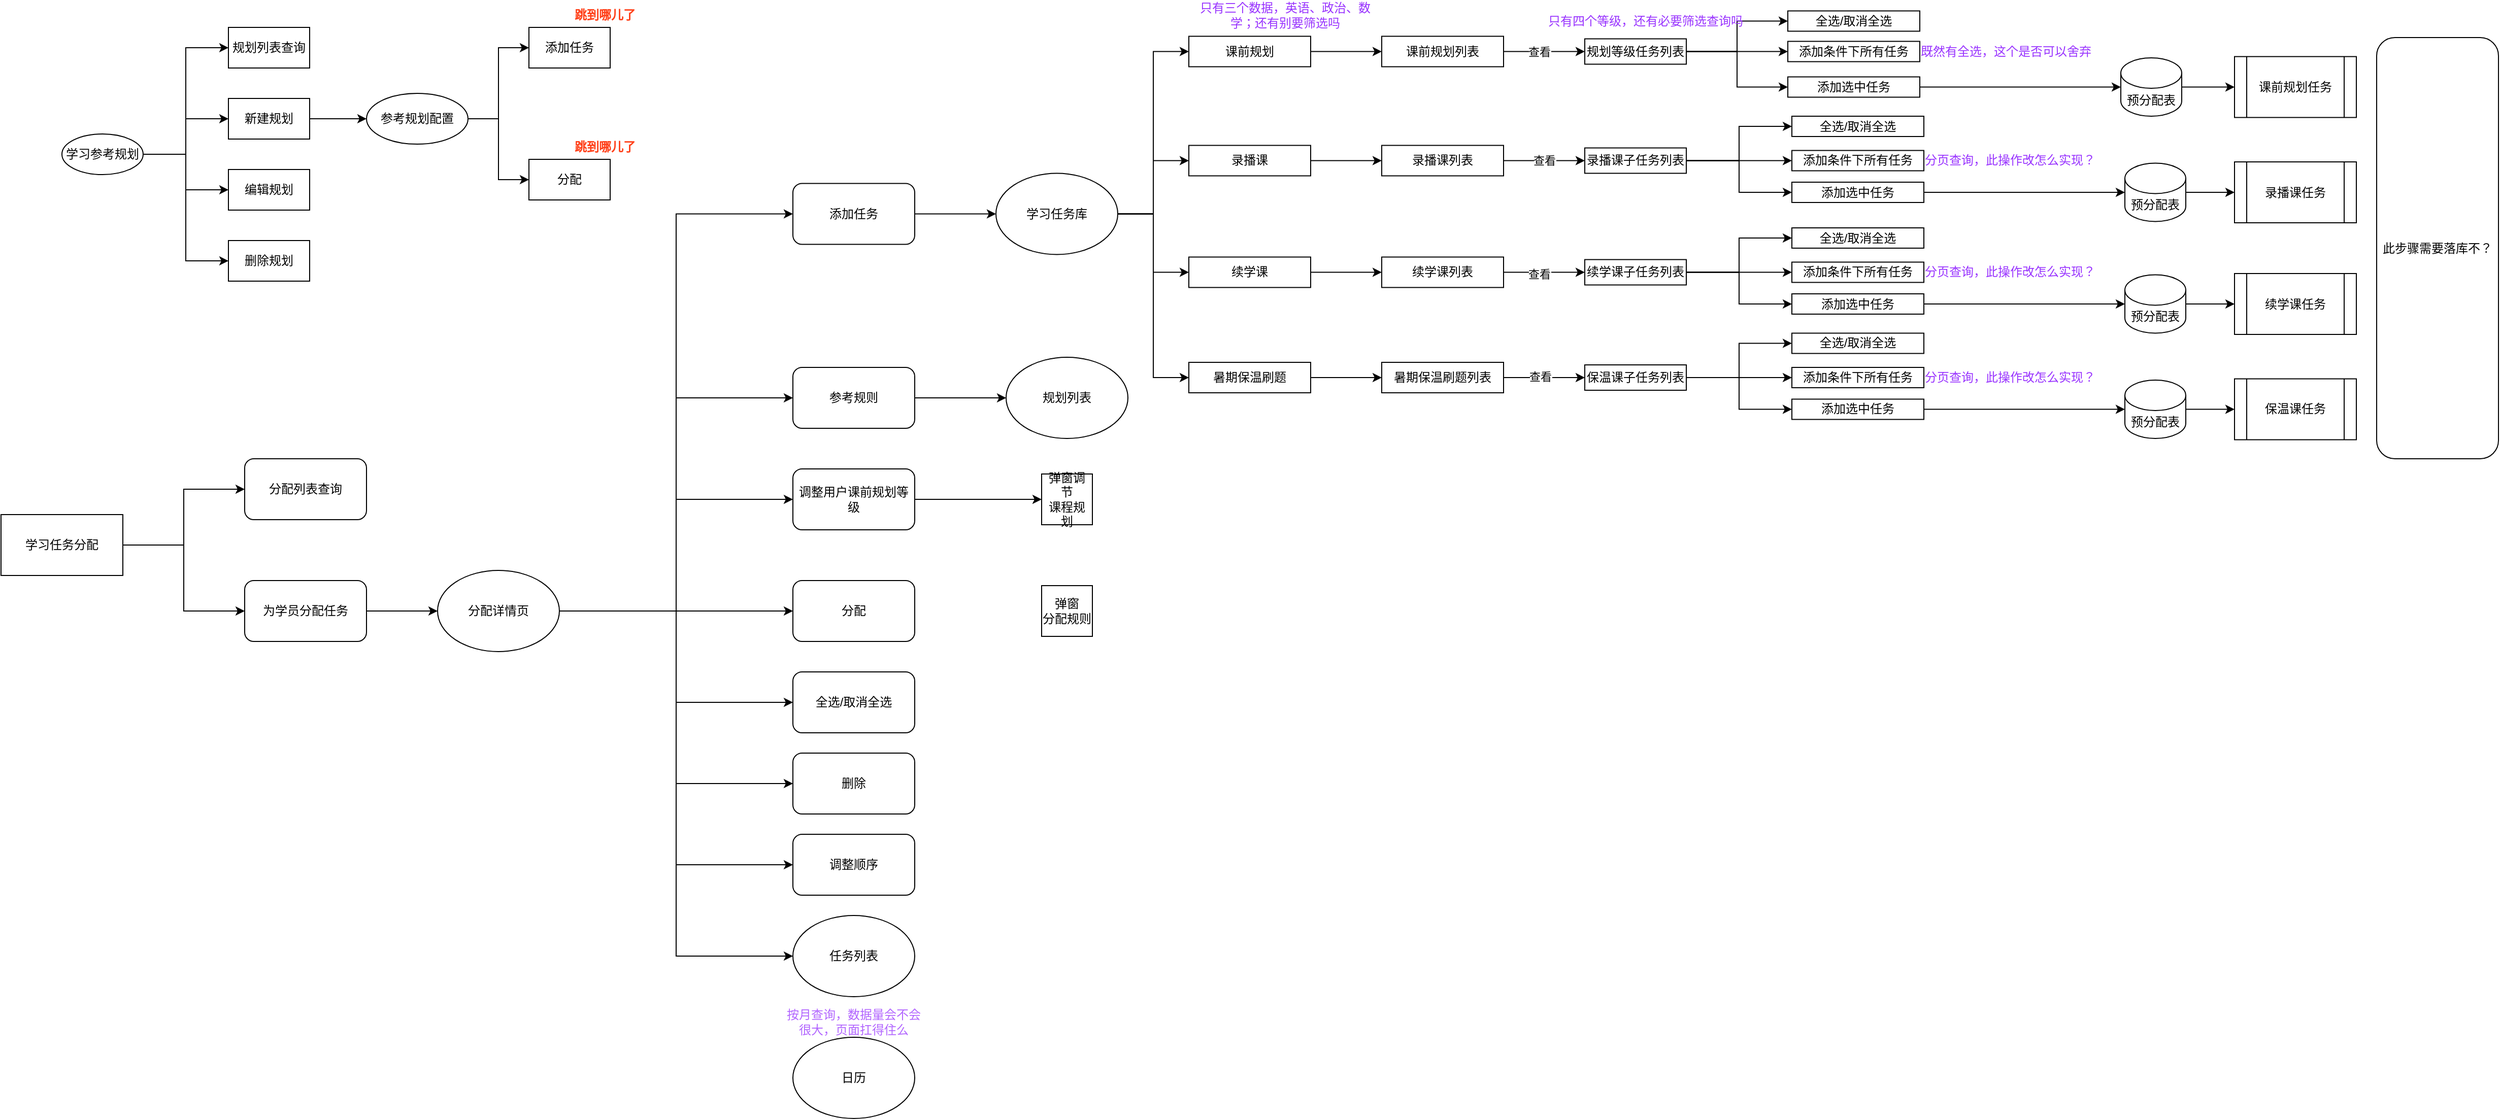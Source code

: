 <mxfile version="24.0.2" type="github">
  <diagram name="第 1 页" id="DTEnMfCUto97bQmpxiS1">
    <mxGraphModel dx="925" dy="468" grid="1" gridSize="10" guides="1" tooltips="1" connect="1" arrows="1" fold="1" page="1" pageScale="1" pageWidth="827" pageHeight="1169" math="0" shadow="0">
      <root>
        <mxCell id="0" />
        <mxCell id="1" parent="0" />
        <mxCell id="Sbyam__u2MsJ9fQgmKF_-19" style="edgeStyle=orthogonalEdgeStyle;rounded=0;orthogonalLoop=1;jettySize=auto;html=1;exitX=1;exitY=0.5;exitDx=0;exitDy=0;entryX=0;entryY=0.5;entryDx=0;entryDy=0;" edge="1" parent="1" source="Sbyam__u2MsJ9fQgmKF_-1" target="Sbyam__u2MsJ9fQgmKF_-4">
          <mxGeometry relative="1" as="geometry" />
        </mxCell>
        <mxCell id="Sbyam__u2MsJ9fQgmKF_-20" style="edgeStyle=orthogonalEdgeStyle;rounded=0;orthogonalLoop=1;jettySize=auto;html=1;exitX=1;exitY=0.5;exitDx=0;exitDy=0;entryX=0;entryY=0.5;entryDx=0;entryDy=0;" edge="1" parent="1" source="Sbyam__u2MsJ9fQgmKF_-1" target="Sbyam__u2MsJ9fQgmKF_-6">
          <mxGeometry relative="1" as="geometry" />
        </mxCell>
        <mxCell id="Sbyam__u2MsJ9fQgmKF_-21" style="edgeStyle=orthogonalEdgeStyle;rounded=0;orthogonalLoop=1;jettySize=auto;html=1;exitX=1;exitY=0.5;exitDx=0;exitDy=0;entryX=0;entryY=0.5;entryDx=0;entryDy=0;" edge="1" parent="1" source="Sbyam__u2MsJ9fQgmKF_-1" target="Sbyam__u2MsJ9fQgmKF_-8">
          <mxGeometry relative="1" as="geometry" />
        </mxCell>
        <mxCell id="Sbyam__u2MsJ9fQgmKF_-22" style="edgeStyle=orthogonalEdgeStyle;rounded=0;orthogonalLoop=1;jettySize=auto;html=1;exitX=1;exitY=0.5;exitDx=0;exitDy=0;entryX=0;entryY=0.5;entryDx=0;entryDy=0;" edge="1" parent="1" source="Sbyam__u2MsJ9fQgmKF_-1" target="Sbyam__u2MsJ9fQgmKF_-11">
          <mxGeometry relative="1" as="geometry" />
        </mxCell>
        <mxCell id="Sbyam__u2MsJ9fQgmKF_-1" value="学习参考规划" style="ellipse;whiteSpace=wrap;html=1;" vertex="1" parent="1">
          <mxGeometry x="170" y="150" width="80" height="40" as="geometry" />
        </mxCell>
        <mxCell id="Sbyam__u2MsJ9fQgmKF_-4" value="规划列表查询" style="rounded=0;whiteSpace=wrap;html=1;" vertex="1" parent="1">
          <mxGeometry x="334" y="45" width="80" height="40" as="geometry" />
        </mxCell>
        <mxCell id="Sbyam__u2MsJ9fQgmKF_-6" value="编辑规划" style="rounded=0;whiteSpace=wrap;html=1;" vertex="1" parent="1">
          <mxGeometry x="334" y="185" width="80" height="40" as="geometry" />
        </mxCell>
        <mxCell id="Sbyam__u2MsJ9fQgmKF_-18" style="edgeStyle=orthogonalEdgeStyle;rounded=0;orthogonalLoop=1;jettySize=auto;html=1;exitX=1;exitY=0.5;exitDx=0;exitDy=0;entryX=0;entryY=0.5;entryDx=0;entryDy=0;" edge="1" parent="1" source="Sbyam__u2MsJ9fQgmKF_-8" target="Sbyam__u2MsJ9fQgmKF_-17">
          <mxGeometry relative="1" as="geometry" />
        </mxCell>
        <mxCell id="Sbyam__u2MsJ9fQgmKF_-8" value="新建规划" style="rounded=0;whiteSpace=wrap;html=1;" vertex="1" parent="1">
          <mxGeometry x="334" y="115" width="80" height="40" as="geometry" />
        </mxCell>
        <mxCell id="Sbyam__u2MsJ9fQgmKF_-11" value="删除规划" style="rounded=0;whiteSpace=wrap;html=1;" vertex="1" parent="1">
          <mxGeometry x="334" y="255" width="80" height="40" as="geometry" />
        </mxCell>
        <mxCell id="Sbyam__u2MsJ9fQgmKF_-25" style="edgeStyle=orthogonalEdgeStyle;rounded=0;orthogonalLoop=1;jettySize=auto;html=1;exitX=1;exitY=0.5;exitDx=0;exitDy=0;entryX=0;entryY=0.5;entryDx=0;entryDy=0;" edge="1" parent="1" source="Sbyam__u2MsJ9fQgmKF_-17" target="Sbyam__u2MsJ9fQgmKF_-24">
          <mxGeometry relative="1" as="geometry" />
        </mxCell>
        <mxCell id="Sbyam__u2MsJ9fQgmKF_-34" style="edgeStyle=orthogonalEdgeStyle;rounded=0;orthogonalLoop=1;jettySize=auto;html=1;exitX=1;exitY=0.5;exitDx=0;exitDy=0;entryX=0;entryY=0.5;entryDx=0;entryDy=0;" edge="1" parent="1" source="Sbyam__u2MsJ9fQgmKF_-17" target="Sbyam__u2MsJ9fQgmKF_-32">
          <mxGeometry relative="1" as="geometry" />
        </mxCell>
        <mxCell id="Sbyam__u2MsJ9fQgmKF_-17" value="参考规划配置" style="ellipse;whiteSpace=wrap;html=1;" vertex="1" parent="1">
          <mxGeometry x="470" y="110" width="100" height="50" as="geometry" />
        </mxCell>
        <mxCell id="Sbyam__u2MsJ9fQgmKF_-24" value="添加任务" style="rounded=0;whiteSpace=wrap;html=1;" vertex="1" parent="1">
          <mxGeometry x="630" y="45" width="80" height="40" as="geometry" />
        </mxCell>
        <mxCell id="Sbyam__u2MsJ9fQgmKF_-30" value="&lt;b&gt;&lt;font color=&quot;#ff4019&quot;&gt;跳到哪儿了&lt;/font&gt;&lt;/b&gt;" style="text;html=1;align=center;verticalAlign=middle;whiteSpace=wrap;rounded=0;" vertex="1" parent="1">
          <mxGeometry x="660" y="20" width="90" height="25" as="geometry" />
        </mxCell>
        <mxCell id="Sbyam__u2MsJ9fQgmKF_-32" value="分配" style="rounded=0;whiteSpace=wrap;html=1;" vertex="1" parent="1">
          <mxGeometry x="630" y="175" width="80" height="40" as="geometry" />
        </mxCell>
        <mxCell id="Sbyam__u2MsJ9fQgmKF_-33" value="&lt;b&gt;&lt;font color=&quot;#ff4019&quot;&gt;跳到哪儿了&lt;/font&gt;&lt;/b&gt;" style="text;html=1;align=center;verticalAlign=middle;whiteSpace=wrap;rounded=0;" vertex="1" parent="1">
          <mxGeometry x="660" y="150" width="90" height="25" as="geometry" />
        </mxCell>
        <mxCell id="Sbyam__u2MsJ9fQgmKF_-37" style="edgeStyle=orthogonalEdgeStyle;rounded=0;orthogonalLoop=1;jettySize=auto;html=1;exitX=1;exitY=0.5;exitDx=0;exitDy=0;" edge="1" parent="1" source="Sbyam__u2MsJ9fQgmKF_-35" target="Sbyam__u2MsJ9fQgmKF_-36">
          <mxGeometry relative="1" as="geometry" />
        </mxCell>
        <mxCell id="Sbyam__u2MsJ9fQgmKF_-39" style="edgeStyle=orthogonalEdgeStyle;rounded=0;orthogonalLoop=1;jettySize=auto;html=1;exitX=1;exitY=0.5;exitDx=0;exitDy=0;entryX=0;entryY=0.5;entryDx=0;entryDy=0;" edge="1" parent="1" source="Sbyam__u2MsJ9fQgmKF_-35" target="Sbyam__u2MsJ9fQgmKF_-38">
          <mxGeometry relative="1" as="geometry" />
        </mxCell>
        <mxCell id="Sbyam__u2MsJ9fQgmKF_-35" value="学习任务分配" style="rounded=0;whiteSpace=wrap;html=1;" vertex="1" parent="1">
          <mxGeometry x="110" y="525" width="120" height="60" as="geometry" />
        </mxCell>
        <mxCell id="Sbyam__u2MsJ9fQgmKF_-36" value="分配列表查询" style="rounded=1;whiteSpace=wrap;html=1;" vertex="1" parent="1">
          <mxGeometry x="350" y="470" width="120" height="60" as="geometry" />
        </mxCell>
        <mxCell id="Sbyam__u2MsJ9fQgmKF_-42" style="edgeStyle=orthogonalEdgeStyle;rounded=0;orthogonalLoop=1;jettySize=auto;html=1;exitX=1;exitY=0.5;exitDx=0;exitDy=0;" edge="1" parent="1" source="Sbyam__u2MsJ9fQgmKF_-38" target="Sbyam__u2MsJ9fQgmKF_-41">
          <mxGeometry relative="1" as="geometry" />
        </mxCell>
        <mxCell id="Sbyam__u2MsJ9fQgmKF_-38" value="为学员分配任务" style="rounded=1;whiteSpace=wrap;html=1;" vertex="1" parent="1">
          <mxGeometry x="350" y="590" width="120" height="60" as="geometry" />
        </mxCell>
        <mxCell id="Sbyam__u2MsJ9fQgmKF_-50" style="edgeStyle=orthogonalEdgeStyle;rounded=0;orthogonalLoop=1;jettySize=auto;html=1;exitX=1;exitY=0.5;exitDx=0;exitDy=0;entryX=0;entryY=0.5;entryDx=0;entryDy=0;" edge="1" parent="1" source="Sbyam__u2MsJ9fQgmKF_-41" target="Sbyam__u2MsJ9fQgmKF_-43">
          <mxGeometry relative="1" as="geometry" />
        </mxCell>
        <mxCell id="Sbyam__u2MsJ9fQgmKF_-52" style="edgeStyle=orthogonalEdgeStyle;rounded=0;orthogonalLoop=1;jettySize=auto;html=1;exitX=1;exitY=0.5;exitDx=0;exitDy=0;entryX=0;entryY=0.5;entryDx=0;entryDy=0;" edge="1" parent="1" source="Sbyam__u2MsJ9fQgmKF_-41" target="Sbyam__u2MsJ9fQgmKF_-45">
          <mxGeometry relative="1" as="geometry" />
        </mxCell>
        <mxCell id="Sbyam__u2MsJ9fQgmKF_-53" style="edgeStyle=orthogonalEdgeStyle;rounded=0;orthogonalLoop=1;jettySize=auto;html=1;exitX=1;exitY=0.5;exitDx=0;exitDy=0;entryX=0;entryY=0.5;entryDx=0;entryDy=0;" edge="1" parent="1" source="Sbyam__u2MsJ9fQgmKF_-41" target="Sbyam__u2MsJ9fQgmKF_-46">
          <mxGeometry relative="1" as="geometry" />
        </mxCell>
        <mxCell id="Sbyam__u2MsJ9fQgmKF_-54" style="edgeStyle=orthogonalEdgeStyle;rounded=0;orthogonalLoop=1;jettySize=auto;html=1;exitX=1;exitY=0.5;exitDx=0;exitDy=0;entryX=0;entryY=0.5;entryDx=0;entryDy=0;" edge="1" parent="1" source="Sbyam__u2MsJ9fQgmKF_-41" target="Sbyam__u2MsJ9fQgmKF_-47">
          <mxGeometry relative="1" as="geometry" />
        </mxCell>
        <mxCell id="Sbyam__u2MsJ9fQgmKF_-55" style="edgeStyle=orthogonalEdgeStyle;rounded=0;orthogonalLoop=1;jettySize=auto;html=1;exitX=1;exitY=0.5;exitDx=0;exitDy=0;entryX=0;entryY=0.5;entryDx=0;entryDy=0;" edge="1" parent="1" source="Sbyam__u2MsJ9fQgmKF_-41" target="Sbyam__u2MsJ9fQgmKF_-48">
          <mxGeometry relative="1" as="geometry" />
        </mxCell>
        <mxCell id="Sbyam__u2MsJ9fQgmKF_-56" style="edgeStyle=orthogonalEdgeStyle;rounded=0;orthogonalLoop=1;jettySize=auto;html=1;exitX=1;exitY=0.5;exitDx=0;exitDy=0;entryX=0;entryY=0.5;entryDx=0;entryDy=0;" edge="1" parent="1" source="Sbyam__u2MsJ9fQgmKF_-41" target="Sbyam__u2MsJ9fQgmKF_-49">
          <mxGeometry relative="1" as="geometry" />
        </mxCell>
        <mxCell id="Sbyam__u2MsJ9fQgmKF_-57" style="edgeStyle=orthogonalEdgeStyle;rounded=0;orthogonalLoop=1;jettySize=auto;html=1;exitX=1;exitY=0.5;exitDx=0;exitDy=0;entryX=0;entryY=0.5;entryDx=0;entryDy=0;" edge="1" parent="1" source="Sbyam__u2MsJ9fQgmKF_-41" target="Sbyam__u2MsJ9fQgmKF_-44">
          <mxGeometry relative="1" as="geometry" />
        </mxCell>
        <mxCell id="Sbyam__u2MsJ9fQgmKF_-152" style="edgeStyle=orthogonalEdgeStyle;rounded=0;orthogonalLoop=1;jettySize=auto;html=1;exitX=1;exitY=0.5;exitDx=0;exitDy=0;entryX=0;entryY=0.5;entryDx=0;entryDy=0;" edge="1" parent="1" source="Sbyam__u2MsJ9fQgmKF_-41" target="Sbyam__u2MsJ9fQgmKF_-151">
          <mxGeometry relative="1" as="geometry" />
        </mxCell>
        <mxCell id="Sbyam__u2MsJ9fQgmKF_-41" value="分配详情页" style="ellipse;whiteSpace=wrap;html=1;" vertex="1" parent="1">
          <mxGeometry x="540" y="580" width="120" height="80" as="geometry" />
        </mxCell>
        <mxCell id="Sbyam__u2MsJ9fQgmKF_-59" style="edgeStyle=orthogonalEdgeStyle;rounded=0;orthogonalLoop=1;jettySize=auto;html=1;exitX=1;exitY=0.5;exitDx=0;exitDy=0;entryX=0;entryY=0.5;entryDx=0;entryDy=0;" edge="1" parent="1" source="Sbyam__u2MsJ9fQgmKF_-43" target="Sbyam__u2MsJ9fQgmKF_-58">
          <mxGeometry relative="1" as="geometry" />
        </mxCell>
        <mxCell id="Sbyam__u2MsJ9fQgmKF_-43" value="添加任务" style="rounded=1;whiteSpace=wrap;html=1;" vertex="1" parent="1">
          <mxGeometry x="890" y="198.75" width="120" height="60" as="geometry" />
        </mxCell>
        <mxCell id="Sbyam__u2MsJ9fQgmKF_-61" style="edgeStyle=orthogonalEdgeStyle;rounded=0;orthogonalLoop=1;jettySize=auto;html=1;exitX=1;exitY=0.5;exitDx=0;exitDy=0;" edge="1" parent="1" source="Sbyam__u2MsJ9fQgmKF_-44" target="Sbyam__u2MsJ9fQgmKF_-60">
          <mxGeometry relative="1" as="geometry" />
        </mxCell>
        <mxCell id="Sbyam__u2MsJ9fQgmKF_-44" value="参考规则" style="rounded=1;whiteSpace=wrap;html=1;" vertex="1" parent="1">
          <mxGeometry x="890" y="380" width="120" height="60" as="geometry" />
        </mxCell>
        <mxCell id="Sbyam__u2MsJ9fQgmKF_-63" style="edgeStyle=orthogonalEdgeStyle;rounded=0;orthogonalLoop=1;jettySize=auto;html=1;exitX=1;exitY=0.5;exitDx=0;exitDy=0;" edge="1" parent="1" source="Sbyam__u2MsJ9fQgmKF_-45" target="Sbyam__u2MsJ9fQgmKF_-62">
          <mxGeometry relative="1" as="geometry" />
        </mxCell>
        <mxCell id="Sbyam__u2MsJ9fQgmKF_-45" value="调整用户课前规划等级" style="rounded=1;whiteSpace=wrap;html=1;" vertex="1" parent="1">
          <mxGeometry x="890" y="480" width="120" height="60" as="geometry" />
        </mxCell>
        <mxCell id="Sbyam__u2MsJ9fQgmKF_-46" value="分配" style="rounded=1;whiteSpace=wrap;html=1;" vertex="1" parent="1">
          <mxGeometry x="890" y="590" width="120" height="60" as="geometry" />
        </mxCell>
        <mxCell id="Sbyam__u2MsJ9fQgmKF_-47" value="全选/取消全选" style="rounded=1;whiteSpace=wrap;html=1;" vertex="1" parent="1">
          <mxGeometry x="890" y="680" width="120" height="60" as="geometry" />
        </mxCell>
        <mxCell id="Sbyam__u2MsJ9fQgmKF_-48" value="删除" style="rounded=1;whiteSpace=wrap;html=1;" vertex="1" parent="1">
          <mxGeometry x="890" y="760" width="120" height="60" as="geometry" />
        </mxCell>
        <mxCell id="Sbyam__u2MsJ9fQgmKF_-49" value="调整顺序" style="rounded=1;whiteSpace=wrap;html=1;" vertex="1" parent="1">
          <mxGeometry x="890" y="840" width="120" height="60" as="geometry" />
        </mxCell>
        <mxCell id="Sbyam__u2MsJ9fQgmKF_-69" style="edgeStyle=orthogonalEdgeStyle;rounded=0;orthogonalLoop=1;jettySize=auto;html=1;exitX=1;exitY=0.5;exitDx=0;exitDy=0;entryX=0;entryY=0.5;entryDx=0;entryDy=0;" edge="1" parent="1" source="Sbyam__u2MsJ9fQgmKF_-58" target="Sbyam__u2MsJ9fQgmKF_-65">
          <mxGeometry relative="1" as="geometry" />
        </mxCell>
        <mxCell id="Sbyam__u2MsJ9fQgmKF_-70" style="edgeStyle=orthogonalEdgeStyle;rounded=0;orthogonalLoop=1;jettySize=auto;html=1;exitX=1;exitY=0.5;exitDx=0;exitDy=0;entryX=0;entryY=0.5;entryDx=0;entryDy=0;" edge="1" parent="1" source="Sbyam__u2MsJ9fQgmKF_-58" target="Sbyam__u2MsJ9fQgmKF_-66">
          <mxGeometry relative="1" as="geometry" />
        </mxCell>
        <mxCell id="Sbyam__u2MsJ9fQgmKF_-71" style="edgeStyle=orthogonalEdgeStyle;rounded=0;orthogonalLoop=1;jettySize=auto;html=1;exitX=1;exitY=0.5;exitDx=0;exitDy=0;entryX=0;entryY=0.5;entryDx=0;entryDy=0;" edge="1" parent="1" source="Sbyam__u2MsJ9fQgmKF_-58" target="Sbyam__u2MsJ9fQgmKF_-67">
          <mxGeometry relative="1" as="geometry" />
        </mxCell>
        <mxCell id="Sbyam__u2MsJ9fQgmKF_-72" style="edgeStyle=orthogonalEdgeStyle;rounded=0;orthogonalLoop=1;jettySize=auto;html=1;exitX=1;exitY=0.5;exitDx=0;exitDy=0;entryX=0;entryY=0.5;entryDx=0;entryDy=0;" edge="1" parent="1" source="Sbyam__u2MsJ9fQgmKF_-58" target="Sbyam__u2MsJ9fQgmKF_-68">
          <mxGeometry relative="1" as="geometry" />
        </mxCell>
        <mxCell id="Sbyam__u2MsJ9fQgmKF_-58" value="学习任务库" style="ellipse;whiteSpace=wrap;html=1;" vertex="1" parent="1">
          <mxGeometry x="1090" y="188.75" width="120" height="80" as="geometry" />
        </mxCell>
        <mxCell id="Sbyam__u2MsJ9fQgmKF_-60" value="规划列表" style="ellipse;whiteSpace=wrap;html=1;" vertex="1" parent="1">
          <mxGeometry x="1100" y="370" width="120" height="80" as="geometry" />
        </mxCell>
        <mxCell id="Sbyam__u2MsJ9fQgmKF_-62" value="弹窗&lt;span style=&quot;background-color: initial;&quot;&gt;调节&lt;/span&gt;&lt;div&gt;课程&lt;span style=&quot;background-color: initial;&quot;&gt;规划&lt;/span&gt;&lt;/div&gt;" style="whiteSpace=wrap;html=1;aspect=fixed;" vertex="1" parent="1">
          <mxGeometry x="1135" y="485" width="50" height="50" as="geometry" />
        </mxCell>
        <mxCell id="Sbyam__u2MsJ9fQgmKF_-64" value="弹窗&lt;div&gt;分配规则&lt;/div&gt;" style="whiteSpace=wrap;html=1;aspect=fixed;" vertex="1" parent="1">
          <mxGeometry x="1135" y="595" width="50" height="50" as="geometry" />
        </mxCell>
        <mxCell id="Sbyam__u2MsJ9fQgmKF_-93" style="edgeStyle=orthogonalEdgeStyle;rounded=0;orthogonalLoop=1;jettySize=auto;html=1;exitX=1;exitY=0.5;exitDx=0;exitDy=0;entryX=0;entryY=0.5;entryDx=0;entryDy=0;" edge="1" parent="1" source="Sbyam__u2MsJ9fQgmKF_-65" target="Sbyam__u2MsJ9fQgmKF_-92">
          <mxGeometry relative="1" as="geometry" />
        </mxCell>
        <mxCell id="Sbyam__u2MsJ9fQgmKF_-65" value="课前规划" style="rounded=0;whiteSpace=wrap;html=1;" vertex="1" parent="1">
          <mxGeometry x="1280" y="53.75" width="120" height="30" as="geometry" />
        </mxCell>
        <mxCell id="Sbyam__u2MsJ9fQgmKF_-98" style="edgeStyle=orthogonalEdgeStyle;rounded=0;orthogonalLoop=1;jettySize=auto;html=1;exitX=1;exitY=0.5;exitDx=0;exitDy=0;entryX=0;entryY=0.5;entryDx=0;entryDy=0;" edge="1" parent="1" source="Sbyam__u2MsJ9fQgmKF_-66" target="Sbyam__u2MsJ9fQgmKF_-97">
          <mxGeometry relative="1" as="geometry" />
        </mxCell>
        <mxCell id="Sbyam__u2MsJ9fQgmKF_-66" value="录播课" style="rounded=0;whiteSpace=wrap;html=1;" vertex="1" parent="1">
          <mxGeometry x="1280" y="161.25" width="120" height="30" as="geometry" />
        </mxCell>
        <mxCell id="Sbyam__u2MsJ9fQgmKF_-114" style="edgeStyle=orthogonalEdgeStyle;rounded=0;orthogonalLoop=1;jettySize=auto;html=1;exitX=1;exitY=0.5;exitDx=0;exitDy=0;entryX=0;entryY=0.5;entryDx=0;entryDy=0;" edge="1" parent="1" source="Sbyam__u2MsJ9fQgmKF_-67" target="Sbyam__u2MsJ9fQgmKF_-113">
          <mxGeometry relative="1" as="geometry" />
        </mxCell>
        <mxCell id="Sbyam__u2MsJ9fQgmKF_-67" value="续学课" style="rounded=0;whiteSpace=wrap;html=1;" vertex="1" parent="1">
          <mxGeometry x="1280" y="271.25" width="120" height="30" as="geometry" />
        </mxCell>
        <mxCell id="Sbyam__u2MsJ9fQgmKF_-129" style="edgeStyle=orthogonalEdgeStyle;rounded=0;orthogonalLoop=1;jettySize=auto;html=1;exitX=1;exitY=0.5;exitDx=0;exitDy=0;entryX=0;entryY=0.5;entryDx=0;entryDy=0;" edge="1" parent="1" source="Sbyam__u2MsJ9fQgmKF_-68" target="Sbyam__u2MsJ9fQgmKF_-128">
          <mxGeometry relative="1" as="geometry" />
        </mxCell>
        <mxCell id="Sbyam__u2MsJ9fQgmKF_-68" value="暑期保温刷题" style="rounded=0;whiteSpace=wrap;html=1;" vertex="1" parent="1">
          <mxGeometry x="1280" y="375" width="120" height="30" as="geometry" />
        </mxCell>
        <mxCell id="Sbyam__u2MsJ9fQgmKF_-73" value="&lt;font color=&quot;#9933ff&quot;&gt;只有三个数据，英语、政治、数学；还有别要筛选吗&lt;/font&gt;" style="text;html=1;align=center;verticalAlign=middle;whiteSpace=wrap;rounded=0;" vertex="1" parent="1">
          <mxGeometry x="1290" y="20" width="170" height="25" as="geometry" />
        </mxCell>
        <mxCell id="Sbyam__u2MsJ9fQgmKF_-81" style="edgeStyle=orthogonalEdgeStyle;rounded=0;orthogonalLoop=1;jettySize=auto;html=1;exitX=1;exitY=0.5;exitDx=0;exitDy=0;entryX=0;entryY=0.5;entryDx=0;entryDy=0;" edge="1" parent="1" source="Sbyam__u2MsJ9fQgmKF_-74" target="Sbyam__u2MsJ9fQgmKF_-78">
          <mxGeometry relative="1" as="geometry" />
        </mxCell>
        <mxCell id="Sbyam__u2MsJ9fQgmKF_-82" style="edgeStyle=orthogonalEdgeStyle;rounded=0;orthogonalLoop=1;jettySize=auto;html=1;exitX=1;exitY=0.5;exitDx=0;exitDy=0;entryX=0;entryY=0.5;entryDx=0;entryDy=0;" edge="1" parent="1" source="Sbyam__u2MsJ9fQgmKF_-74" target="Sbyam__u2MsJ9fQgmKF_-79">
          <mxGeometry relative="1" as="geometry" />
        </mxCell>
        <mxCell id="Sbyam__u2MsJ9fQgmKF_-83" style="edgeStyle=orthogonalEdgeStyle;rounded=0;orthogonalLoop=1;jettySize=auto;html=1;exitX=1;exitY=0.5;exitDx=0;exitDy=0;entryX=0;entryY=0.5;entryDx=0;entryDy=0;" edge="1" parent="1" source="Sbyam__u2MsJ9fQgmKF_-74" target="Sbyam__u2MsJ9fQgmKF_-80">
          <mxGeometry relative="1" as="geometry" />
        </mxCell>
        <mxCell id="Sbyam__u2MsJ9fQgmKF_-74" value="规划等级任务列表" style="rounded=0;whiteSpace=wrap;html=1;" vertex="1" parent="1">
          <mxGeometry x="1670" y="56.25" width="100" height="25" as="geometry" />
        </mxCell>
        <mxCell id="Sbyam__u2MsJ9fQgmKF_-75" value="&lt;font color=&quot;#9933ff&quot;&gt;只有四个等级，还有必要筛选查询吗&lt;/font&gt;" style="text;html=1;align=center;verticalAlign=middle;whiteSpace=wrap;rounded=0;" vertex="1" parent="1">
          <mxGeometry x="1630" y="26.25" width="200" height="25" as="geometry" />
        </mxCell>
        <mxCell id="Sbyam__u2MsJ9fQgmKF_-78" value="全选/取消全选" style="rounded=0;whiteSpace=wrap;html=1;" vertex="1" parent="1">
          <mxGeometry x="1870" y="28.75" width="130" height="20" as="geometry" />
        </mxCell>
        <mxCell id="Sbyam__u2MsJ9fQgmKF_-79" value="添加条件下所有任务" style="rounded=0;whiteSpace=wrap;html=1;" vertex="1" parent="1">
          <mxGeometry x="1870" y="58.75" width="130" height="20" as="geometry" />
        </mxCell>
        <mxCell id="Sbyam__u2MsJ9fQgmKF_-80" value="添加选中任务" style="rounded=0;whiteSpace=wrap;html=1;" vertex="1" parent="1">
          <mxGeometry x="1870" y="93.75" width="130" height="20" as="geometry" />
        </mxCell>
        <mxCell id="Sbyam__u2MsJ9fQgmKF_-84" value="&lt;font color=&quot;#9933ff&quot;&gt;既然有全选，这个是否可以舍弃&lt;/font&gt;" style="text;html=1;align=center;verticalAlign=middle;whiteSpace=wrap;rounded=0;" vertex="1" parent="1">
          <mxGeometry x="2000" y="56.25" width="170" height="25" as="geometry" />
        </mxCell>
        <mxCell id="Sbyam__u2MsJ9fQgmKF_-144" style="edgeStyle=orthogonalEdgeStyle;rounded=0;orthogonalLoop=1;jettySize=auto;html=1;exitX=1;exitY=0.5;exitDx=0;exitDy=0;exitPerimeter=0;" edge="1" parent="1" source="Sbyam__u2MsJ9fQgmKF_-85" target="Sbyam__u2MsJ9fQgmKF_-143">
          <mxGeometry relative="1" as="geometry" />
        </mxCell>
        <mxCell id="Sbyam__u2MsJ9fQgmKF_-85" value="预分配表" style="shape=cylinder3;whiteSpace=wrap;html=1;boundedLbl=1;backgroundOutline=1;size=15;" vertex="1" parent="1">
          <mxGeometry x="2198" y="75" width="60" height="57.5" as="geometry" />
        </mxCell>
        <mxCell id="Sbyam__u2MsJ9fQgmKF_-88" style="edgeStyle=orthogonalEdgeStyle;rounded=0;orthogonalLoop=1;jettySize=auto;html=1;exitX=1;exitY=0.5;exitDx=0;exitDy=0;entryX=0;entryY=0.5;entryDx=0;entryDy=0;entryPerimeter=0;" edge="1" parent="1" source="Sbyam__u2MsJ9fQgmKF_-80" target="Sbyam__u2MsJ9fQgmKF_-85">
          <mxGeometry relative="1" as="geometry" />
        </mxCell>
        <mxCell id="Sbyam__u2MsJ9fQgmKF_-94" style="edgeStyle=orthogonalEdgeStyle;rounded=0;orthogonalLoop=1;jettySize=auto;html=1;exitX=1;exitY=0.5;exitDx=0;exitDy=0;" edge="1" parent="1" source="Sbyam__u2MsJ9fQgmKF_-92" target="Sbyam__u2MsJ9fQgmKF_-74">
          <mxGeometry relative="1" as="geometry" />
        </mxCell>
        <mxCell id="Sbyam__u2MsJ9fQgmKF_-95" value="查看" style="edgeLabel;html=1;align=center;verticalAlign=middle;resizable=0;points=[];" vertex="1" connectable="0" parent="Sbyam__u2MsJ9fQgmKF_-94">
          <mxGeometry x="0.055" y="2" relative="1" as="geometry">
            <mxPoint x="-7" y="2" as="offset" />
          </mxGeometry>
        </mxCell>
        <mxCell id="Sbyam__u2MsJ9fQgmKF_-92" value="课前规划列表" style="rounded=0;whiteSpace=wrap;html=1;" vertex="1" parent="1">
          <mxGeometry x="1470" y="53.75" width="120" height="30" as="geometry" />
        </mxCell>
        <mxCell id="Sbyam__u2MsJ9fQgmKF_-101" style="edgeStyle=orthogonalEdgeStyle;rounded=0;orthogonalLoop=1;jettySize=auto;html=1;exitX=1;exitY=0.5;exitDx=0;exitDy=0;" edge="1" parent="1" source="Sbyam__u2MsJ9fQgmKF_-97" target="Sbyam__u2MsJ9fQgmKF_-100">
          <mxGeometry relative="1" as="geometry" />
        </mxCell>
        <mxCell id="Sbyam__u2MsJ9fQgmKF_-102" value="查看" style="edgeLabel;html=1;align=center;verticalAlign=middle;resizable=0;points=[];" vertex="1" connectable="0" parent="Sbyam__u2MsJ9fQgmKF_-101">
          <mxGeometry x="-0.004" y="1" relative="1" as="geometry">
            <mxPoint as="offset" />
          </mxGeometry>
        </mxCell>
        <mxCell id="Sbyam__u2MsJ9fQgmKF_-97" value="录播课列表" style="rounded=0;whiteSpace=wrap;html=1;" vertex="1" parent="1">
          <mxGeometry x="1470" y="161.25" width="120" height="30" as="geometry" />
        </mxCell>
        <mxCell id="Sbyam__u2MsJ9fQgmKF_-109" style="edgeStyle=orthogonalEdgeStyle;rounded=0;orthogonalLoop=1;jettySize=auto;html=1;exitX=1;exitY=0.5;exitDx=0;exitDy=0;entryX=0;entryY=0.5;entryDx=0;entryDy=0;" edge="1" parent="1" source="Sbyam__u2MsJ9fQgmKF_-100" target="Sbyam__u2MsJ9fQgmKF_-104">
          <mxGeometry relative="1" as="geometry" />
        </mxCell>
        <mxCell id="Sbyam__u2MsJ9fQgmKF_-110" style="edgeStyle=orthogonalEdgeStyle;rounded=0;orthogonalLoop=1;jettySize=auto;html=1;exitX=1;exitY=0.5;exitDx=0;exitDy=0;entryX=0;entryY=0.5;entryDx=0;entryDy=0;" edge="1" parent="1" source="Sbyam__u2MsJ9fQgmKF_-100" target="Sbyam__u2MsJ9fQgmKF_-103">
          <mxGeometry relative="1" as="geometry" />
        </mxCell>
        <mxCell id="Sbyam__u2MsJ9fQgmKF_-111" style="edgeStyle=orthogonalEdgeStyle;rounded=0;orthogonalLoop=1;jettySize=auto;html=1;exitX=1;exitY=0.5;exitDx=0;exitDy=0;entryX=0;entryY=0.5;entryDx=0;entryDy=0;" edge="1" parent="1" source="Sbyam__u2MsJ9fQgmKF_-100" target="Sbyam__u2MsJ9fQgmKF_-105">
          <mxGeometry relative="1" as="geometry" />
        </mxCell>
        <mxCell id="Sbyam__u2MsJ9fQgmKF_-100" value="录播课子任务列表" style="rounded=0;whiteSpace=wrap;html=1;" vertex="1" parent="1">
          <mxGeometry x="1670" y="163.75" width="100" height="25" as="geometry" />
        </mxCell>
        <mxCell id="Sbyam__u2MsJ9fQgmKF_-103" value="全选/取消全选" style="rounded=0;whiteSpace=wrap;html=1;" vertex="1" parent="1">
          <mxGeometry x="1874" y="132.5" width="130" height="20" as="geometry" />
        </mxCell>
        <mxCell id="Sbyam__u2MsJ9fQgmKF_-104" value="添加条件下所有任务" style="rounded=0;whiteSpace=wrap;html=1;" vertex="1" parent="1">
          <mxGeometry x="1874" y="166.25" width="130" height="20" as="geometry" />
        </mxCell>
        <mxCell id="Sbyam__u2MsJ9fQgmKF_-105" value="添加选中任务" style="rounded=0;whiteSpace=wrap;html=1;" vertex="1" parent="1">
          <mxGeometry x="1874" y="197.5" width="130" height="20" as="geometry" />
        </mxCell>
        <mxCell id="Sbyam__u2MsJ9fQgmKF_-106" value="&lt;font color=&quot;#9933ff&quot;&gt;分页查询，此操作改怎么实现？&lt;/font&gt;" style="text;html=1;align=center;verticalAlign=middle;whiteSpace=wrap;rounded=0;" vertex="1" parent="1">
          <mxGeometry x="2004" y="163.75" width="170" height="25" as="geometry" />
        </mxCell>
        <mxCell id="Sbyam__u2MsJ9fQgmKF_-146" style="edgeStyle=orthogonalEdgeStyle;rounded=0;orthogonalLoop=1;jettySize=auto;html=1;exitX=1;exitY=0.5;exitDx=0;exitDy=0;exitPerimeter=0;entryX=0;entryY=0.5;entryDx=0;entryDy=0;" edge="1" parent="1" source="Sbyam__u2MsJ9fQgmKF_-107" target="Sbyam__u2MsJ9fQgmKF_-145">
          <mxGeometry relative="1" as="geometry" />
        </mxCell>
        <mxCell id="Sbyam__u2MsJ9fQgmKF_-107" value="预分配表" style="shape=cylinder3;whiteSpace=wrap;html=1;boundedLbl=1;backgroundOutline=1;size=15;" vertex="1" parent="1">
          <mxGeometry x="2202" y="178.75" width="60" height="57.5" as="geometry" />
        </mxCell>
        <mxCell id="Sbyam__u2MsJ9fQgmKF_-108" style="edgeStyle=orthogonalEdgeStyle;rounded=0;orthogonalLoop=1;jettySize=auto;html=1;exitX=1;exitY=0.5;exitDx=0;exitDy=0;entryX=0;entryY=0.5;entryDx=0;entryDy=0;entryPerimeter=0;" edge="1" parent="1" source="Sbyam__u2MsJ9fQgmKF_-105" target="Sbyam__u2MsJ9fQgmKF_-107">
          <mxGeometry relative="1" as="geometry" />
        </mxCell>
        <mxCell id="Sbyam__u2MsJ9fQgmKF_-117" style="edgeStyle=orthogonalEdgeStyle;rounded=0;orthogonalLoop=1;jettySize=auto;html=1;exitX=1;exitY=0.5;exitDx=0;exitDy=0;entryX=0;entryY=0.5;entryDx=0;entryDy=0;" edge="1" parent="1" source="Sbyam__u2MsJ9fQgmKF_-113" target="Sbyam__u2MsJ9fQgmKF_-116">
          <mxGeometry relative="1" as="geometry" />
        </mxCell>
        <mxCell id="Sbyam__u2MsJ9fQgmKF_-118" value="查看" style="edgeLabel;html=1;align=center;verticalAlign=middle;resizable=0;points=[];" vertex="1" connectable="0" parent="Sbyam__u2MsJ9fQgmKF_-117">
          <mxGeometry x="-0.133" y="-1" relative="1" as="geometry">
            <mxPoint as="offset" />
          </mxGeometry>
        </mxCell>
        <mxCell id="Sbyam__u2MsJ9fQgmKF_-113" value="续学课列表" style="rounded=0;whiteSpace=wrap;html=1;" vertex="1" parent="1">
          <mxGeometry x="1470" y="271.25" width="120" height="30" as="geometry" />
        </mxCell>
        <mxCell id="Sbyam__u2MsJ9fQgmKF_-125" style="edgeStyle=orthogonalEdgeStyle;rounded=0;orthogonalLoop=1;jettySize=auto;html=1;exitX=1;exitY=0.5;exitDx=0;exitDy=0;entryX=0;entryY=0.5;entryDx=0;entryDy=0;" edge="1" parent="1" source="Sbyam__u2MsJ9fQgmKF_-116" target="Sbyam__u2MsJ9fQgmKF_-119">
          <mxGeometry relative="1" as="geometry" />
        </mxCell>
        <mxCell id="Sbyam__u2MsJ9fQgmKF_-126" style="edgeStyle=orthogonalEdgeStyle;rounded=0;orthogonalLoop=1;jettySize=auto;html=1;exitX=1;exitY=0.5;exitDx=0;exitDy=0;entryX=0;entryY=0.5;entryDx=0;entryDy=0;" edge="1" parent="1" source="Sbyam__u2MsJ9fQgmKF_-116" target="Sbyam__u2MsJ9fQgmKF_-120">
          <mxGeometry relative="1" as="geometry" />
        </mxCell>
        <mxCell id="Sbyam__u2MsJ9fQgmKF_-127" style="edgeStyle=orthogonalEdgeStyle;rounded=0;orthogonalLoop=1;jettySize=auto;html=1;exitX=1;exitY=0.5;exitDx=0;exitDy=0;entryX=0;entryY=0.5;entryDx=0;entryDy=0;" edge="1" parent="1" source="Sbyam__u2MsJ9fQgmKF_-116" target="Sbyam__u2MsJ9fQgmKF_-121">
          <mxGeometry relative="1" as="geometry" />
        </mxCell>
        <mxCell id="Sbyam__u2MsJ9fQgmKF_-116" value="续学课子任务列表" style="rounded=0;whiteSpace=wrap;html=1;" vertex="1" parent="1">
          <mxGeometry x="1670" y="273.75" width="100" height="25" as="geometry" />
        </mxCell>
        <mxCell id="Sbyam__u2MsJ9fQgmKF_-119" value="全选/取消全选" style="rounded=0;whiteSpace=wrap;html=1;" vertex="1" parent="1">
          <mxGeometry x="1874" y="242.5" width="130" height="20" as="geometry" />
        </mxCell>
        <mxCell id="Sbyam__u2MsJ9fQgmKF_-120" value="添加条件下所有任务" style="rounded=0;whiteSpace=wrap;html=1;" vertex="1" parent="1">
          <mxGeometry x="1874" y="276.25" width="130" height="20" as="geometry" />
        </mxCell>
        <mxCell id="Sbyam__u2MsJ9fQgmKF_-121" value="添加选中任务" style="rounded=0;whiteSpace=wrap;html=1;" vertex="1" parent="1">
          <mxGeometry x="1874" y="307.5" width="130" height="20" as="geometry" />
        </mxCell>
        <mxCell id="Sbyam__u2MsJ9fQgmKF_-122" value="&lt;font color=&quot;#9933ff&quot;&gt;分页查询，此操作改怎么实现？&lt;/font&gt;" style="text;html=1;align=center;verticalAlign=middle;whiteSpace=wrap;rounded=0;" vertex="1" parent="1">
          <mxGeometry x="2004" y="273.75" width="170" height="25" as="geometry" />
        </mxCell>
        <mxCell id="Sbyam__u2MsJ9fQgmKF_-148" style="edgeStyle=orthogonalEdgeStyle;rounded=0;orthogonalLoop=1;jettySize=auto;html=1;exitX=1;exitY=0.5;exitDx=0;exitDy=0;exitPerimeter=0;" edge="1" parent="1" source="Sbyam__u2MsJ9fQgmKF_-123" target="Sbyam__u2MsJ9fQgmKF_-147">
          <mxGeometry relative="1" as="geometry" />
        </mxCell>
        <mxCell id="Sbyam__u2MsJ9fQgmKF_-123" value="预分配表" style="shape=cylinder3;whiteSpace=wrap;html=1;boundedLbl=1;backgroundOutline=1;size=15;" vertex="1" parent="1">
          <mxGeometry x="2202" y="288.75" width="60" height="57.5" as="geometry" />
        </mxCell>
        <mxCell id="Sbyam__u2MsJ9fQgmKF_-124" style="edgeStyle=orthogonalEdgeStyle;rounded=0;orthogonalLoop=1;jettySize=auto;html=1;exitX=1;exitY=0.5;exitDx=0;exitDy=0;entryX=0;entryY=0.5;entryDx=0;entryDy=0;entryPerimeter=0;" edge="1" parent="1" source="Sbyam__u2MsJ9fQgmKF_-121" target="Sbyam__u2MsJ9fQgmKF_-123">
          <mxGeometry relative="1" as="geometry" />
        </mxCell>
        <mxCell id="Sbyam__u2MsJ9fQgmKF_-131" style="edgeStyle=orthogonalEdgeStyle;rounded=0;orthogonalLoop=1;jettySize=auto;html=1;exitX=1;exitY=0.5;exitDx=0;exitDy=0;entryX=0;entryY=0.5;entryDx=0;entryDy=0;" edge="1" parent="1" source="Sbyam__u2MsJ9fQgmKF_-128" target="Sbyam__u2MsJ9fQgmKF_-130">
          <mxGeometry relative="1" as="geometry" />
        </mxCell>
        <mxCell id="Sbyam__u2MsJ9fQgmKF_-132" value="查看" style="edgeLabel;html=1;align=center;verticalAlign=middle;resizable=0;points=[];" vertex="1" connectable="0" parent="Sbyam__u2MsJ9fQgmKF_-131">
          <mxGeometry x="-0.101" y="1" relative="1" as="geometry">
            <mxPoint as="offset" />
          </mxGeometry>
        </mxCell>
        <mxCell id="Sbyam__u2MsJ9fQgmKF_-128" value="暑期保温刷题列表" style="rounded=0;whiteSpace=wrap;html=1;" vertex="1" parent="1">
          <mxGeometry x="1470" y="375" width="120" height="30" as="geometry" />
        </mxCell>
        <mxCell id="Sbyam__u2MsJ9fQgmKF_-139" style="edgeStyle=orthogonalEdgeStyle;rounded=0;orthogonalLoop=1;jettySize=auto;html=1;exitX=1;exitY=0.5;exitDx=0;exitDy=0;entryX=0;entryY=0.5;entryDx=0;entryDy=0;" edge="1" parent="1" source="Sbyam__u2MsJ9fQgmKF_-130" target="Sbyam__u2MsJ9fQgmKF_-133">
          <mxGeometry relative="1" as="geometry" />
        </mxCell>
        <mxCell id="Sbyam__u2MsJ9fQgmKF_-140" style="edgeStyle=orthogonalEdgeStyle;rounded=0;orthogonalLoop=1;jettySize=auto;html=1;exitX=1;exitY=0.5;exitDx=0;exitDy=0;entryX=0;entryY=0.5;entryDx=0;entryDy=0;" edge="1" parent="1" source="Sbyam__u2MsJ9fQgmKF_-130" target="Sbyam__u2MsJ9fQgmKF_-134">
          <mxGeometry relative="1" as="geometry" />
        </mxCell>
        <mxCell id="Sbyam__u2MsJ9fQgmKF_-141" style="edgeStyle=orthogonalEdgeStyle;rounded=0;orthogonalLoop=1;jettySize=auto;html=1;exitX=1;exitY=0.5;exitDx=0;exitDy=0;entryX=0;entryY=0.5;entryDx=0;entryDy=0;" edge="1" parent="1" source="Sbyam__u2MsJ9fQgmKF_-130" target="Sbyam__u2MsJ9fQgmKF_-135">
          <mxGeometry relative="1" as="geometry" />
        </mxCell>
        <mxCell id="Sbyam__u2MsJ9fQgmKF_-130" value="保温课子任务列表" style="rounded=0;whiteSpace=wrap;html=1;" vertex="1" parent="1">
          <mxGeometry x="1670" y="377.5" width="100" height="25" as="geometry" />
        </mxCell>
        <mxCell id="Sbyam__u2MsJ9fQgmKF_-133" value="全选/取消全选" style="rounded=0;whiteSpace=wrap;html=1;" vertex="1" parent="1">
          <mxGeometry x="1874" y="346.25" width="130" height="20" as="geometry" />
        </mxCell>
        <mxCell id="Sbyam__u2MsJ9fQgmKF_-134" value="添加条件下所有任务" style="rounded=0;whiteSpace=wrap;html=1;" vertex="1" parent="1">
          <mxGeometry x="1874" y="380" width="130" height="20" as="geometry" />
        </mxCell>
        <mxCell id="Sbyam__u2MsJ9fQgmKF_-135" value="添加选中任务" style="rounded=0;whiteSpace=wrap;html=1;" vertex="1" parent="1">
          <mxGeometry x="1874" y="411.25" width="130" height="20" as="geometry" />
        </mxCell>
        <mxCell id="Sbyam__u2MsJ9fQgmKF_-136" value="&lt;font color=&quot;#9933ff&quot;&gt;分页查询，此操作改怎么实现？&lt;/font&gt;" style="text;html=1;align=center;verticalAlign=middle;whiteSpace=wrap;rounded=0;" vertex="1" parent="1">
          <mxGeometry x="2004" y="377.5" width="170" height="25" as="geometry" />
        </mxCell>
        <mxCell id="Sbyam__u2MsJ9fQgmKF_-150" style="edgeStyle=orthogonalEdgeStyle;rounded=0;orthogonalLoop=1;jettySize=auto;html=1;exitX=1;exitY=0.5;exitDx=0;exitDy=0;exitPerimeter=0;" edge="1" parent="1" source="Sbyam__u2MsJ9fQgmKF_-137" target="Sbyam__u2MsJ9fQgmKF_-149">
          <mxGeometry relative="1" as="geometry" />
        </mxCell>
        <mxCell id="Sbyam__u2MsJ9fQgmKF_-137" value="预分配表" style="shape=cylinder3;whiteSpace=wrap;html=1;boundedLbl=1;backgroundOutline=1;size=15;" vertex="1" parent="1">
          <mxGeometry x="2202" y="392.5" width="60" height="57.5" as="geometry" />
        </mxCell>
        <mxCell id="Sbyam__u2MsJ9fQgmKF_-138" style="edgeStyle=orthogonalEdgeStyle;rounded=0;orthogonalLoop=1;jettySize=auto;html=1;exitX=1;exitY=0.5;exitDx=0;exitDy=0;entryX=0;entryY=0.5;entryDx=0;entryDy=0;entryPerimeter=0;" edge="1" parent="1" source="Sbyam__u2MsJ9fQgmKF_-135" target="Sbyam__u2MsJ9fQgmKF_-137">
          <mxGeometry relative="1" as="geometry" />
        </mxCell>
        <mxCell id="Sbyam__u2MsJ9fQgmKF_-143" value="课前规划任务" style="shape=process;whiteSpace=wrap;html=1;backgroundOutline=1;" vertex="1" parent="1">
          <mxGeometry x="2310" y="73.75" width="120" height="60" as="geometry" />
        </mxCell>
        <mxCell id="Sbyam__u2MsJ9fQgmKF_-145" value="录播课任务" style="shape=process;whiteSpace=wrap;html=1;backgroundOutline=1;" vertex="1" parent="1">
          <mxGeometry x="2310" y="177.5" width="120" height="60" as="geometry" />
        </mxCell>
        <mxCell id="Sbyam__u2MsJ9fQgmKF_-147" value="续学课任务" style="shape=process;whiteSpace=wrap;html=1;backgroundOutline=1;" vertex="1" parent="1">
          <mxGeometry x="2310" y="287.5" width="120" height="60" as="geometry" />
        </mxCell>
        <mxCell id="Sbyam__u2MsJ9fQgmKF_-149" value="保温课任务" style="shape=process;whiteSpace=wrap;html=1;backgroundOutline=1;" vertex="1" parent="1">
          <mxGeometry x="2310" y="391.25" width="120" height="60" as="geometry" />
        </mxCell>
        <mxCell id="Sbyam__u2MsJ9fQgmKF_-151" value="任务列表" style="ellipse;whiteSpace=wrap;html=1;" vertex="1" parent="1">
          <mxGeometry x="890" y="920" width="120" height="80" as="geometry" />
        </mxCell>
        <mxCell id="Sbyam__u2MsJ9fQgmKF_-153" value="此步骤需要落库不？" style="rounded=1;whiteSpace=wrap;html=1;" vertex="1" parent="1">
          <mxGeometry x="2450" y="55" width="120" height="415" as="geometry" />
        </mxCell>
        <mxCell id="Sbyam__u2MsJ9fQgmKF_-154" value="日历" style="ellipse;whiteSpace=wrap;html=1;" vertex="1" parent="1">
          <mxGeometry x="890" y="1040" width="120" height="80" as="geometry" />
        </mxCell>
        <mxCell id="Sbyam__u2MsJ9fQgmKF_-155" value="&lt;font color=&quot;#b266ff&quot;&gt;按月查询，数据量会不会很大，页面扛得住么&lt;/font&gt;" style="text;html=1;align=center;verticalAlign=middle;whiteSpace=wrap;rounded=0;" vertex="1" parent="1">
          <mxGeometry x="880" y="1010" width="140" height="30" as="geometry" />
        </mxCell>
      </root>
    </mxGraphModel>
  </diagram>
</mxfile>
